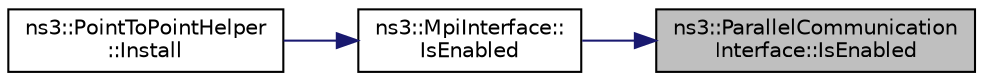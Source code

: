 digraph "ns3::ParallelCommunicationInterface::IsEnabled"
{
 // LATEX_PDF_SIZE
  edge [fontname="Helvetica",fontsize="10",labelfontname="Helvetica",labelfontsize="10"];
  node [fontname="Helvetica",fontsize="10",shape=record];
  rankdir="RL";
  Node1 [label="ns3::ParallelCommunication\lInterface::IsEnabled",height=0.2,width=0.4,color="black", fillcolor="grey75", style="filled", fontcolor="black",tooltip="Returns enabled state of parallel environment."];
  Node1 -> Node2 [dir="back",color="midnightblue",fontsize="10",style="solid",fontname="Helvetica"];
  Node2 [label="ns3::MpiInterface::\lIsEnabled",height=0.2,width=0.4,color="black", fillcolor="white", style="filled",URL="$classns3_1_1_mpi_interface.html#a5964beea2f60d6110bed18b14012e583",tooltip="Returns enabled state of parallel environment."];
  Node2 -> Node3 [dir="back",color="midnightblue",fontsize="10",style="solid",fontname="Helvetica"];
  Node3 [label="ns3::PointToPointHelper\l::Install",height=0.2,width=0.4,color="black", fillcolor="white", style="filled",URL="$classns3_1_1_point_to_point_helper.html#aecfc3e7bc34a5fa9707b26df08ef913a",tooltip=" "];
}
